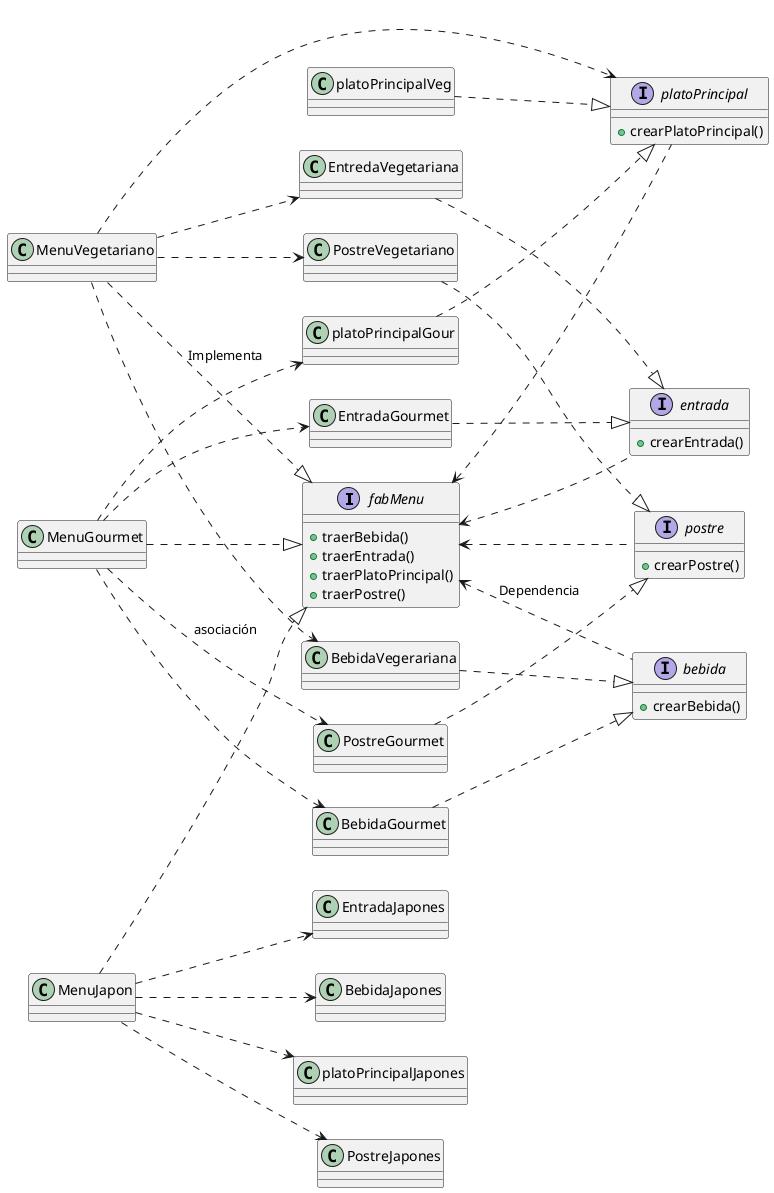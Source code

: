 @startuml

left to right direction


interface fabMenu{
    + traerBebida()
    + traerEntrada()
    + traerPlatoPrincipal()
    + traerPostre()
}

interface bebida{
    + crearBebida()
}

interface entrada{
    + crearEntrada()
}

interface platoPrincipal{
    + crearPlatoPrincipal()
}

interface postre{
    + crearPostre()
}

fabMenu <.. bebida : Dependencia
fabMenu <.. entrada
fabMenu <.. platoPrincipal
fabMenu <.. postre

class MenuVegetariano{
}

class MenuGourmet{
}

class MenuJapon{
}

MenuVegetariano ..|> fabMenu : Implementa
MenuGourmet ..|> fabMenu
MenuJapon ..|> fabMenu

class EntredaVegetariana{
}

class BebidaVegerariana{
}

class platoPrincipalVeg{
}

class PostreVegetariano{
}

EntredaVegetariana ..|> entrada 
BebidaVegerariana ..|> bebida 
platoPrincipalVeg ..|> platoPrincipal
PostreVegetariano ..|> postre

MenuVegetariano ..> BebidaVegerariana
MenuVegetariano ..> PostreVegetariano
MenuVegetariano ..> EntredaVegetariana
MenuVegetariano ..> platoPrincipal

class BebidaGourmet{
}

class EntradaGourmet{
}

class platoPrincipalGour{
}

class PostreGourmet{
}

EntradaGourmet ..|> entrada 
BebidaGourmet ..|> bebida 
platoPrincipalGour ..|> platoPrincipal
PostreGourmet ..|> postre

MenuGourmet ..> BebidaGourmet
MenuGourmet ..> PostreGourmet : asociación
MenuGourmet ..> EntradaGourmet
MenuGourmet ..> platoPrincipalGour


class EntradaJapones{
}

class BebidaJapones{
}

class platoPrincipalJapones{
}

class PostreJapones{
}


MenuJapon ..> BebidaJapones
MenuJapon ..> PostreJapones
MenuJapon ..> EntradaJapones
MenuJapon ..> platoPrincipalJapones


@enduml